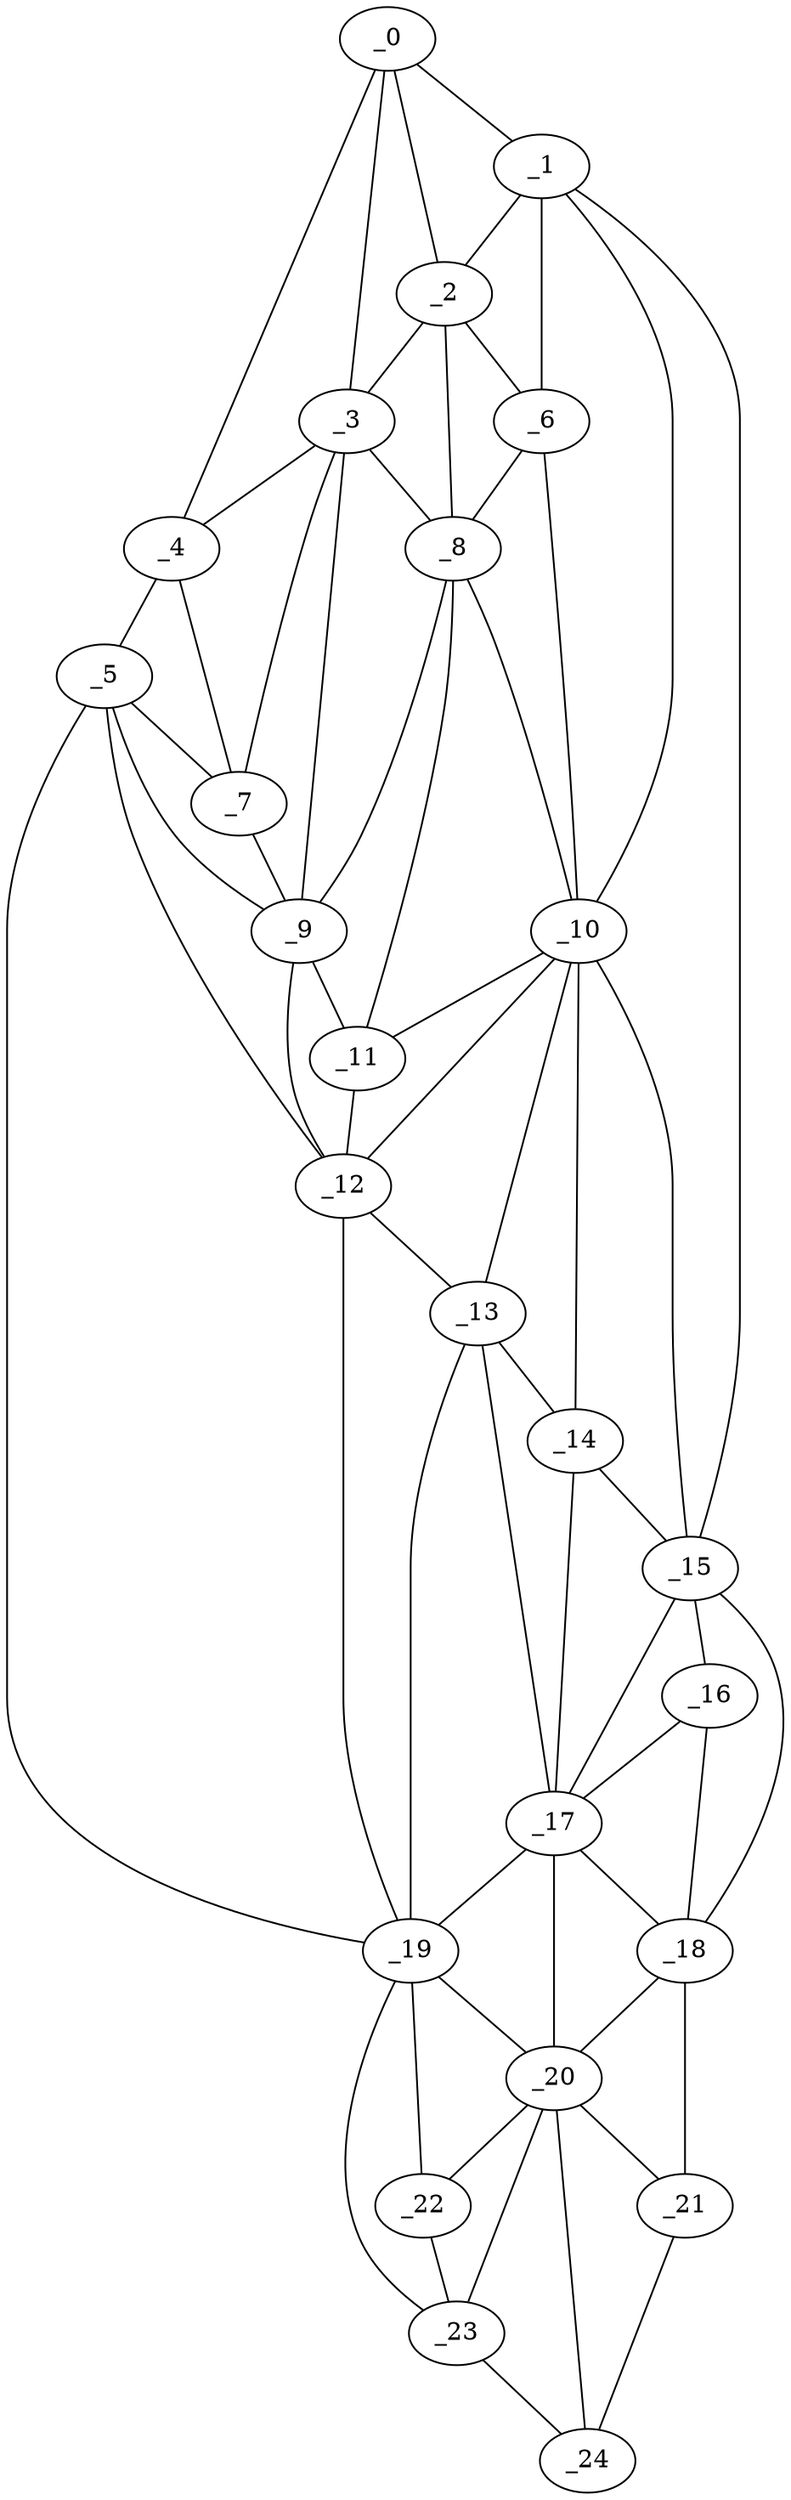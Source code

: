 graph "obj57__25.gxl" {
	_0	 [x=5,
		y=51];
	_1	 [x=9,
		y=61];
	_0 -- _1	 [valence=1];
	_2	 [x=16,
		y=42];
	_0 -- _2	 [valence=2];
	_3	 [x=20,
		y=28];
	_0 -- _3	 [valence=2];
	_4	 [x=22,
		y=18];
	_0 -- _4	 [valence=1];
	_1 -- _2	 [valence=2];
	_6	 [x=27,
		y=47];
	_1 -- _6	 [valence=2];
	_10	 [x=39,
		y=63];
	_1 -- _10	 [valence=2];
	_15	 [x=60,
		y=100];
	_1 -- _15	 [valence=1];
	_2 -- _3	 [valence=2];
	_2 -- _6	 [valence=2];
	_8	 [x=31,
		y=44];
	_2 -- _8	 [valence=1];
	_3 -- _4	 [valence=2];
	_7	 [x=28,
		y=19];
	_3 -- _7	 [valence=2];
	_3 -- _8	 [valence=2];
	_9	 [x=36,
		y=31];
	_3 -- _9	 [valence=2];
	_5	 [x=27,
		y=12];
	_4 -- _5	 [valence=1];
	_4 -- _7	 [valence=2];
	_5 -- _7	 [valence=2];
	_5 -- _9	 [valence=2];
	_12	 [x=52,
		y=43];
	_5 -- _12	 [valence=2];
	_19	 [x=111,
		y=61];
	_5 -- _19	 [valence=1];
	_6 -- _8	 [valence=2];
	_6 -- _10	 [valence=2];
	_7 -- _9	 [valence=2];
	_8 -- _9	 [valence=1];
	_8 -- _10	 [valence=1];
	_11	 [x=40,
		y=39];
	_8 -- _11	 [valence=1];
	_9 -- _11	 [valence=2];
	_9 -- _12	 [valence=1];
	_10 -- _11	 [valence=2];
	_10 -- _12	 [valence=2];
	_13	 [x=55,
		y=50];
	_10 -- _13	 [valence=2];
	_14	 [x=59,
		y=77];
	_10 -- _14	 [valence=2];
	_10 -- _15	 [valence=1];
	_11 -- _12	 [valence=1];
	_12 -- _13	 [valence=2];
	_12 -- _19	 [valence=2];
	_13 -- _14	 [valence=2];
	_17	 [x=72,
		y=79];
	_13 -- _17	 [valence=2];
	_13 -- _19	 [valence=1];
	_14 -- _15	 [valence=2];
	_14 -- _17	 [valence=2];
	_16	 [x=71,
		y=102];
	_15 -- _16	 [valence=1];
	_15 -- _17	 [valence=2];
	_18	 [x=102,
		y=108];
	_15 -- _18	 [valence=1];
	_16 -- _17	 [valence=2];
	_16 -- _18	 [valence=2];
	_17 -- _18	 [valence=2];
	_17 -- _19	 [valence=2];
	_20	 [x=113,
		y=83];
	_17 -- _20	 [valence=1];
	_18 -- _20	 [valence=2];
	_21	 [x=114,
		y=99];
	_18 -- _21	 [valence=1];
	_19 -- _20	 [valence=2];
	_22	 [x=118,
		y=74];
	_19 -- _22	 [valence=1];
	_23	 [x=124,
		y=80];
	_19 -- _23	 [valence=1];
	_20 -- _21	 [valence=2];
	_20 -- _22	 [valence=2];
	_20 -- _23	 [valence=1];
	_24	 [x=124,
		y=86];
	_20 -- _24	 [valence=1];
	_21 -- _24	 [valence=1];
	_22 -- _23	 [valence=2];
	_23 -- _24	 [valence=1];
}
